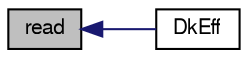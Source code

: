 digraph "read"
{
  bgcolor="transparent";
  edge [fontname="FreeSans",fontsize="10",labelfontname="FreeSans",labelfontsize="10"];
  node [fontname="FreeSans",fontsize="10",shape=record];
  rankdir="LR";
  Node1232 [label="read",height=0.2,width=0.4,color="black", fillcolor="grey75", style="filled", fontcolor="black"];
  Node1232 -> Node1233 [dir="back",color="midnightblue",fontsize="10",style="solid",fontname="FreeSans"];
  Node1233 [label="DkEff",height=0.2,width=0.4,color="black",URL="$a30838.html#a1faa4b448524c4de622637dc51aa4a30",tooltip="Return the effective diffusivity for k. "];
}

